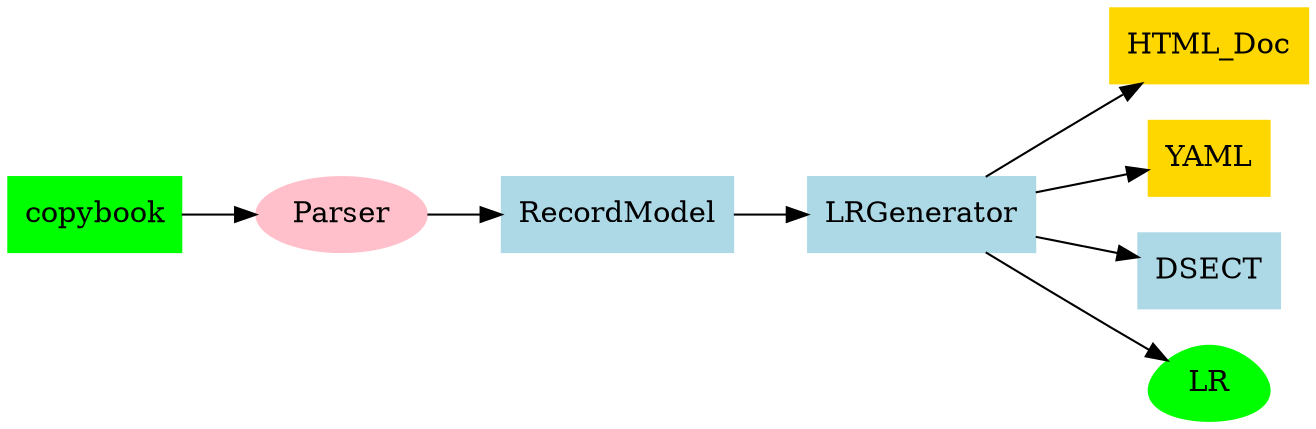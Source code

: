/*
 * Copyright Contributors to the GenevaERS Project. SPDX-License-Identifier: Apache-2.0 (c) Copyright IBM Corporation 2023
 * 
 * Licensed under the Apache License, Version 2.0 (the "License");
 * you may not use this file except in compliance with the License.
 * You may obtain a copy of the License at
 * 
 *   http://www.apache.org/licenses/LICENSE-2.0
 * 
 * Unless required by applicable law or agreed to in writing,
 * software distributed under the License is distributed on an
 * "AS IS" BASIS, WITHOUT WARRANTIES OR CONDITIONS OF ANY
 * KIND, either express or implied.  See the License for the
 * specific language governing permissions and limitations
 * under the License.
 */
digraph Copybook2LR_Flow {
    rankdir=LR;
    
    copybook[shape=file color=green style=filled]
    RecordModel[shape=file color=lightblue style=filled]
    LRGenerator[shape=file color=lightblue style=filled]
    HTML_Doc[shape=file color=gold style=filled]
    YAML[shape=file color=gold style=filled]
    DSECT[shape=file  color=lightblue style=filled]
    Parser[color=pink style=filled]
    LR[shape=egg color=green style=filled]

    copybook -> Parser
    Parser -> RecordModel
    RecordModel -> LRGenerator
    LRGenerator -> HTML_Doc
    LRGenerator -> LR
    LRGenerator -> DSECT
    LRGenerator -> YAML
}